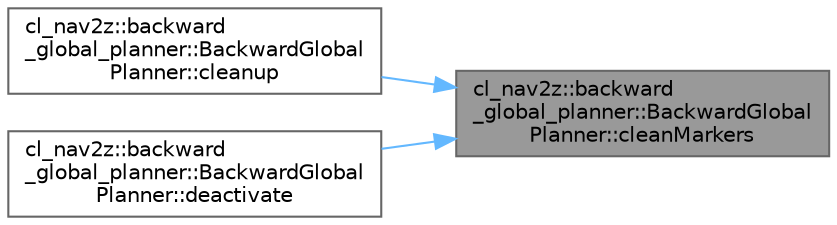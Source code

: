 digraph "cl_nav2z::backward_global_planner::BackwardGlobalPlanner::cleanMarkers"
{
 // LATEX_PDF_SIZE
  bgcolor="transparent";
  edge [fontname=Helvetica,fontsize=10,labelfontname=Helvetica,labelfontsize=10];
  node [fontname=Helvetica,fontsize=10,shape=box,height=0.2,width=0.4];
  rankdir="RL";
  Node1 [label="cl_nav2z::backward\l_global_planner::BackwardGlobal\lPlanner::cleanMarkers",height=0.2,width=0.4,color="gray40", fillcolor="grey60", style="filled", fontcolor="black",tooltip=" "];
  Node1 -> Node2 [dir="back",color="steelblue1",style="solid"];
  Node2 [label="cl_nav2z::backward\l_global_planner::BackwardGlobal\lPlanner::cleanup",height=0.2,width=0.4,color="grey40", fillcolor="white", style="filled",URL="$classcl__nav2z_1_1backward__global__planner_1_1BackwardGlobalPlanner.html#a88f4f184e660a1d7e6998a9578c06c00",tooltip="Method to cleanup resources used on shutdown."];
  Node1 -> Node3 [dir="back",color="steelblue1",style="solid"];
  Node3 [label="cl_nav2z::backward\l_global_planner::BackwardGlobal\lPlanner::deactivate",height=0.2,width=0.4,color="grey40", fillcolor="white", style="filled",URL="$classcl__nav2z_1_1backward__global__planner_1_1BackwardGlobalPlanner.html#aeb04c5fdfa675a7295c3d5fddb7fd625",tooltip="Method to deactivate planner and any threads involved in execution."];
}
